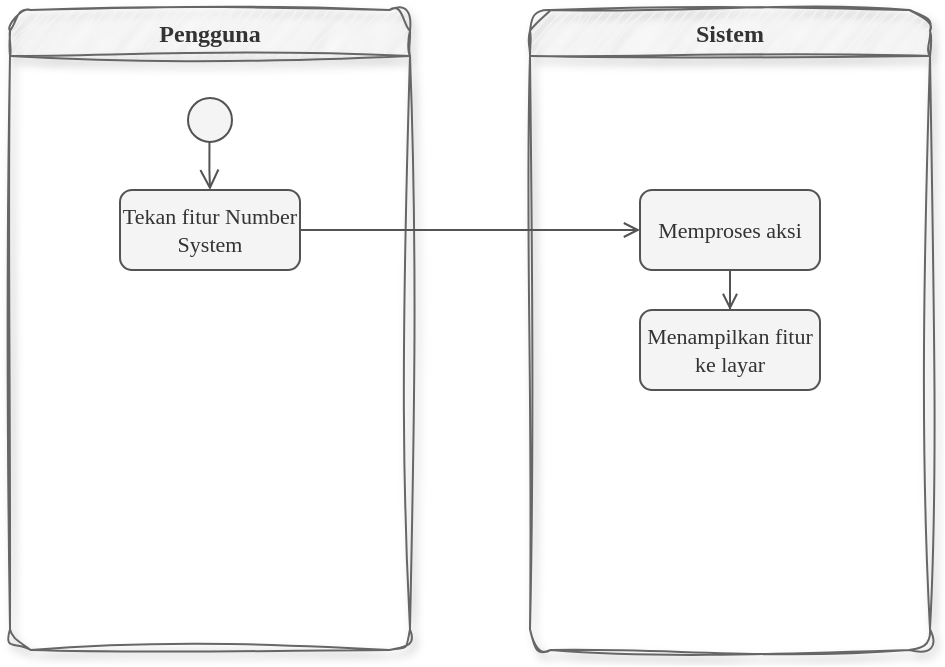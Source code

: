 <mxfile version="21.1.8" type="github">
  <diagram name="Page-1" id="gxgtcxNLYeDesxnoaaCQ">
    <mxGraphModel dx="512" dy="308" grid="1" gridSize="10" guides="1" tooltips="1" connect="1" arrows="1" fold="1" page="1" pageScale="1" pageWidth="850" pageHeight="1100" math="0" shadow="0">
      <root>
        <mxCell id="0" />
        <mxCell id="1" parent="0" />
        <mxCell id="OTdUzc-hgWmlbelIjcGi-17" value="Pengguna" style="swimlane;whiteSpace=wrap;html=1;fontFamily=Ubuntu;fontSource=https%3A%2F%2Ffonts.googleapis.com%2Fcss%3Ffamily%3DUbuntu;rounded=1;fillColor=#f5f5f5;fontColor=#333333;strokeColor=#666666;swimlaneFillColor=none;glass=0;shadow=1;sketch=1;curveFitting=1;jiggle=2;" vertex="1" parent="1">
          <mxGeometry x="200" y="120" width="200" height="320" as="geometry" />
        </mxCell>
        <mxCell id="OTdUzc-hgWmlbelIjcGi-21" value="" style="ellipse;html=1;shape=startState;fillColor=#f4f4f4;strokeColor=#535353;strokeWidth=1;fillStyle=auto;" vertex="1" parent="OTdUzc-hgWmlbelIjcGi-17">
          <mxGeometry x="85" y="40" width="30" height="30" as="geometry" />
        </mxCell>
        <mxCell id="OTdUzc-hgWmlbelIjcGi-22" value="" style="edgeStyle=orthogonalEdgeStyle;html=1;verticalAlign=bottom;endArrow=open;endSize=8;strokeColor=#535353;rounded=0;strokeWidth=1;fillColor=#eeeeee;exitX=0.491;exitY=0.867;exitDx=0;exitDy=0;exitPerimeter=0;entryX=0.5;entryY=0;entryDx=0;entryDy=0;" edge="1" source="OTdUzc-hgWmlbelIjcGi-21" parent="OTdUzc-hgWmlbelIjcGi-17" target="OTdUzc-hgWmlbelIjcGi-28">
          <mxGeometry relative="1" as="geometry">
            <mxPoint x="100" y="90" as="targetPoint" />
          </mxGeometry>
        </mxCell>
        <mxCell id="OTdUzc-hgWmlbelIjcGi-28" value="Tekan fitur Number System" style="rounded=1;whiteSpace=wrap;html=1;fillColor=#f4f4f4;strokeColor=#535353;fontFamily=Ubuntu;fontSource=https%3A%2F%2Ffonts.googleapis.com%2Fcss%3Ffamily%3DUbuntu;fontSize=11;fontColor=#333333;" vertex="1" parent="OTdUzc-hgWmlbelIjcGi-17">
          <mxGeometry x="55" y="90" width="90" height="40" as="geometry" />
        </mxCell>
        <mxCell id="OTdUzc-hgWmlbelIjcGi-18" value="Sistem" style="swimlane;whiteSpace=wrap;html=1;fontFamily=Ubuntu;fontSource=https%3A%2F%2Ffonts.googleapis.com%2Fcss%3Ffamily%3DUbuntu;rounded=1;fillColor=#f5f5f5;fontColor=#333333;strokeColor=#666666;swimlaneFillColor=none;glass=0;shadow=1;sketch=1;curveFitting=1;jiggle=2;" vertex="1" parent="1">
          <mxGeometry x="460" y="120" width="200" height="320" as="geometry" />
        </mxCell>
        <mxCell id="OTdUzc-hgWmlbelIjcGi-37" value="" style="edgeStyle=orthogonalEdgeStyle;rounded=0;orthogonalLoop=1;jettySize=auto;html=1;endArrow=open;endFill=0;strokeColor=#535353;" edge="1" parent="OTdUzc-hgWmlbelIjcGi-18" source="OTdUzc-hgWmlbelIjcGi-34" target="OTdUzc-hgWmlbelIjcGi-36">
          <mxGeometry relative="1" as="geometry" />
        </mxCell>
        <mxCell id="OTdUzc-hgWmlbelIjcGi-34" value="Memproses aksi" style="rounded=1;whiteSpace=wrap;html=1;fontSize=11;fontFamily=Ubuntu;fillColor=#f4f4f4;strokeColor=#535353;fontColor=#333333;fontSource=https%3A%2F%2Ffonts.googleapis.com%2Fcss%3Ffamily%3DUbuntu;" vertex="1" parent="OTdUzc-hgWmlbelIjcGi-18">
          <mxGeometry x="55" y="90" width="90" height="40" as="geometry" />
        </mxCell>
        <mxCell id="OTdUzc-hgWmlbelIjcGi-36" value="Menampilkan fitur ke layar" style="rounded=1;whiteSpace=wrap;html=1;fontSize=11;fontFamily=Ubuntu;fillColor=#f4f4f4;strokeColor=#535353;fontColor=#333333;fontSource=https%3A%2F%2Ffonts.googleapis.com%2Fcss%3Ffamily%3DUbuntu;" vertex="1" parent="OTdUzc-hgWmlbelIjcGi-18">
          <mxGeometry x="55" y="150" width="90" height="40" as="geometry" />
        </mxCell>
        <mxCell id="OTdUzc-hgWmlbelIjcGi-35" value="" style="edgeStyle=orthogonalEdgeStyle;rounded=0;orthogonalLoop=1;jettySize=auto;html=1;endArrow=open;endFill=0;strokeColor=#535353;" edge="1" parent="1" source="OTdUzc-hgWmlbelIjcGi-28" target="OTdUzc-hgWmlbelIjcGi-34">
          <mxGeometry relative="1" as="geometry" />
        </mxCell>
      </root>
    </mxGraphModel>
  </diagram>
</mxfile>

